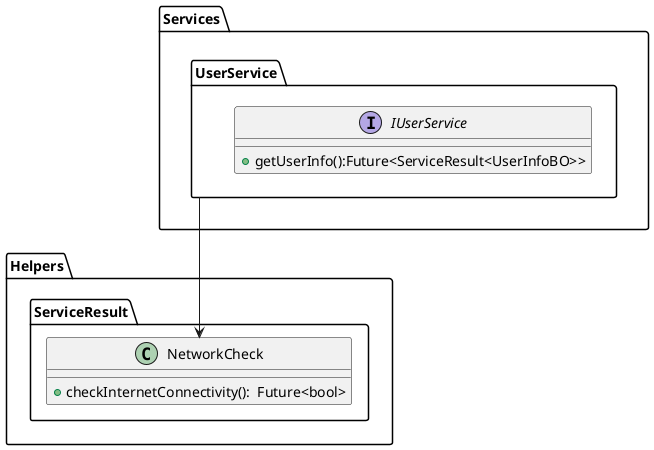 @startuml Network Class Diagram
Package Helpers
{
    Package ServiceResult{
        class NetworkCheck{
            + checkInternetConnectivity():  Future<bool>
        }
    }
}

Package Services{
    Package UserService{
        interface IUserService{
            +  getUserInfo():Future<ServiceResult<UserInfoBO>>
        }
    }
}

UserService -->NetworkCheck
@enduml